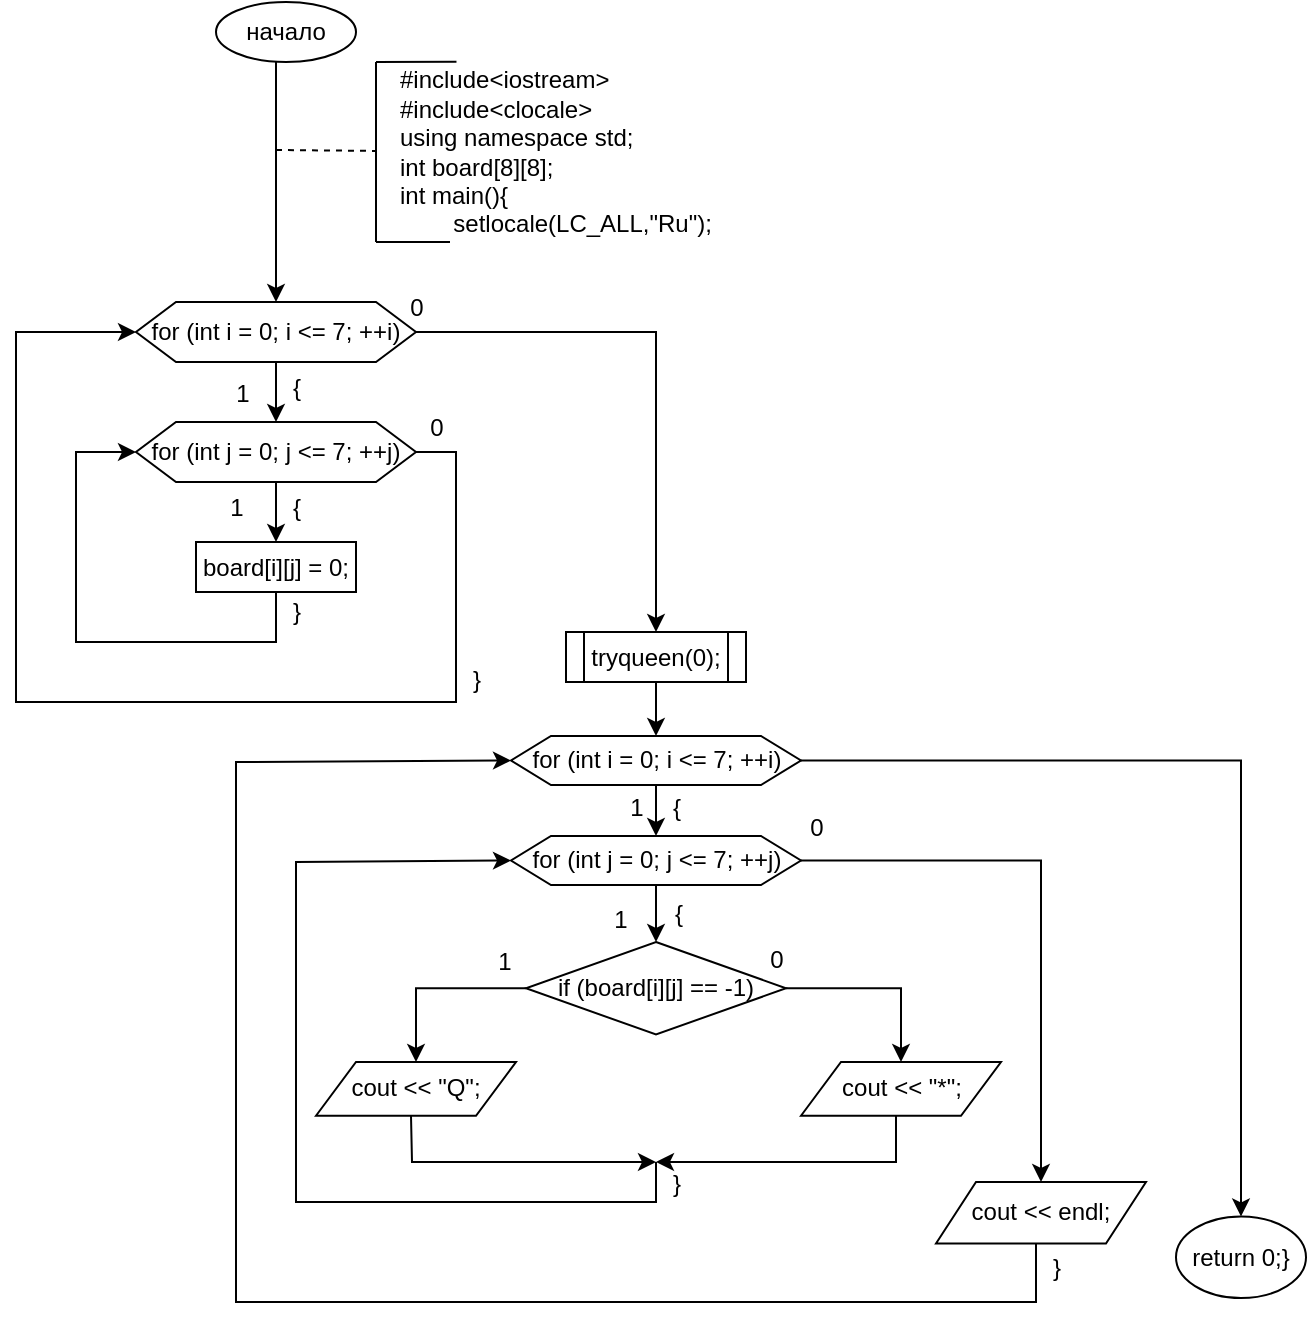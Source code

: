 <mxfile version="23.1.5" type="device">
  <diagram name="Страница — 1" id="6cIwWmgPv0E4zhyten1u">
    <mxGraphModel dx="1167" dy="699" grid="0" gridSize="10" guides="1" tooltips="1" connect="1" arrows="1" fold="1" page="1" pageScale="1" pageWidth="4681" pageHeight="3300" math="0" shadow="0">
      <root>
        <mxCell id="0" />
        <mxCell id="1" parent="0" />
        <mxCell id="pzqpuRZgxI3HJM3CBUeD-1" value="начало" style="ellipse;whiteSpace=wrap;html=1;" parent="1" vertex="1">
          <mxGeometry x="480" y="10" width="70" height="30" as="geometry" />
        </mxCell>
        <mxCell id="pzqpuRZgxI3HJM3CBUeD-3" value="&lt;div&gt;#include&amp;lt;iostream&amp;gt;&lt;/div&gt;&lt;div&gt;#include&amp;lt;clocale&amp;gt;&lt;/div&gt;&lt;div&gt;using namespace std;&lt;/div&gt;&lt;div&gt;int board[8][8];&lt;/div&gt;&lt;div&gt;int main(){&lt;/div&gt;&lt;div&gt;&lt;span style=&quot;white-space: pre;&quot;&gt;&#x9;&lt;/span&gt;setlocale(LC_ALL,&quot;Ru&quot;);&lt;br&gt;&lt;/div&gt;" style="text;html=1;strokeColor=none;fillColor=none;align=left;verticalAlign=middle;whiteSpace=wrap;rounded=0;" parent="1" vertex="1">
          <mxGeometry x="570" y="40" width="160" height="90" as="geometry" />
        </mxCell>
        <mxCell id="pzqpuRZgxI3HJM3CBUeD-4" value="" style="endArrow=classic;html=1;rounded=0;" parent="1" edge="1">
          <mxGeometry width="50" height="50" relative="1" as="geometry">
            <mxPoint x="510" y="40" as="sourcePoint" />
            <mxPoint x="510" y="160" as="targetPoint" />
          </mxGeometry>
        </mxCell>
        <mxCell id="pzqpuRZgxI3HJM3CBUeD-11" value="" style="endArrow=none;html=1;rounded=0;entryX=0.189;entryY=-0.001;entryDx=0;entryDy=0;entryPerimeter=0;" parent="1" target="pzqpuRZgxI3HJM3CBUeD-3" edge="1">
          <mxGeometry width="50" height="50" relative="1" as="geometry">
            <mxPoint x="560" y="40" as="sourcePoint" />
            <mxPoint x="610" y="-10" as="targetPoint" />
          </mxGeometry>
        </mxCell>
        <mxCell id="pzqpuRZgxI3HJM3CBUeD-12" value="" style="endArrow=none;html=1;rounded=0;" parent="1" edge="1">
          <mxGeometry width="50" height="50" relative="1" as="geometry">
            <mxPoint x="597" y="130" as="sourcePoint" />
            <mxPoint x="560" y="130" as="targetPoint" />
          </mxGeometry>
        </mxCell>
        <mxCell id="pzqpuRZgxI3HJM3CBUeD-13" value="" style="endArrow=none;html=1;rounded=0;" parent="1" edge="1">
          <mxGeometry width="50" height="50" relative="1" as="geometry">
            <mxPoint x="560" y="40" as="sourcePoint" />
            <mxPoint x="560" y="130" as="targetPoint" />
          </mxGeometry>
        </mxCell>
        <mxCell id="pzqpuRZgxI3HJM3CBUeD-14" value="" style="endArrow=none;dashed=1;html=1;rounded=0;" parent="1" edge="1">
          <mxGeometry width="50" height="50" relative="1" as="geometry">
            <mxPoint x="510" y="84" as="sourcePoint" />
            <mxPoint x="560" y="84.47" as="targetPoint" />
          </mxGeometry>
        </mxCell>
        <mxCell id="pzqpuRZgxI3HJM3CBUeD-17" value="" style="edgeStyle=orthogonalEdgeStyle;rounded=0;orthogonalLoop=1;jettySize=auto;html=1;" parent="1" source="pzqpuRZgxI3HJM3CBUeD-15" target="pzqpuRZgxI3HJM3CBUeD-16" edge="1">
          <mxGeometry relative="1" as="geometry" />
        </mxCell>
        <mxCell id="pzqpuRZgxI3HJM3CBUeD-30" value="" style="edgeStyle=orthogonalEdgeStyle;rounded=0;orthogonalLoop=1;jettySize=auto;html=1;" parent="1" source="pzqpuRZgxI3HJM3CBUeD-15" target="pzqpuRZgxI3HJM3CBUeD-29" edge="1">
          <mxGeometry relative="1" as="geometry" />
        </mxCell>
        <mxCell id="pzqpuRZgxI3HJM3CBUeD-15" value="for (int i = 0; i &lt;= 7; ++i)" style="shape=hexagon;perimeter=hexagonPerimeter2;whiteSpace=wrap;html=1;fixedSize=1;" parent="1" vertex="1">
          <mxGeometry x="440" y="160" width="140" height="30" as="geometry" />
        </mxCell>
        <mxCell id="pzqpuRZgxI3HJM3CBUeD-21" value="" style="edgeStyle=orthogonalEdgeStyle;rounded=0;orthogonalLoop=1;jettySize=auto;html=1;" parent="1" source="pzqpuRZgxI3HJM3CBUeD-16" target="pzqpuRZgxI3HJM3CBUeD-20" edge="1">
          <mxGeometry relative="1" as="geometry" />
        </mxCell>
        <mxCell id="pzqpuRZgxI3HJM3CBUeD-16" value="for (int j = 0; j &amp;lt;= 7; ++j)" style="shape=hexagon;perimeter=hexagonPerimeter2;whiteSpace=wrap;html=1;fixedSize=1;" parent="1" vertex="1">
          <mxGeometry x="440" y="220" width="140" height="30" as="geometry" />
        </mxCell>
        <mxCell id="pzqpuRZgxI3HJM3CBUeD-18" value="1" style="text;html=1;align=center;verticalAlign=middle;resizable=0;points=[];autosize=1;strokeColor=none;fillColor=none;" parent="1" vertex="1">
          <mxGeometry x="478" y="191" width="30" height="30" as="geometry" />
        </mxCell>
        <mxCell id="pzqpuRZgxI3HJM3CBUeD-19" value="{" style="text;html=1;align=center;verticalAlign=middle;resizable=0;points=[];autosize=1;strokeColor=none;fillColor=none;" parent="1" vertex="1">
          <mxGeometry x="505" y="188" width="30" height="30" as="geometry" />
        </mxCell>
        <mxCell id="pzqpuRZgxI3HJM3CBUeD-20" value="board[i][j] = 0;" style="whiteSpace=wrap;html=1;" parent="1" vertex="1">
          <mxGeometry x="470" y="280" width="80" height="25" as="geometry" />
        </mxCell>
        <mxCell id="pzqpuRZgxI3HJM3CBUeD-22" value="1" style="text;html=1;align=center;verticalAlign=middle;resizable=0;points=[];autosize=1;strokeColor=none;fillColor=none;" parent="1" vertex="1">
          <mxGeometry x="475" y="248" width="30" height="30" as="geometry" />
        </mxCell>
        <mxCell id="pzqpuRZgxI3HJM3CBUeD-23" value="{" style="text;html=1;align=center;verticalAlign=middle;resizable=0;points=[];autosize=1;strokeColor=none;fillColor=none;" parent="1" vertex="1">
          <mxGeometry x="505" y="248" width="30" height="30" as="geometry" />
        </mxCell>
        <mxCell id="pzqpuRZgxI3HJM3CBUeD-24" value="" style="endArrow=classic;html=1;rounded=0;entryX=0;entryY=0.5;entryDx=0;entryDy=0;" parent="1" target="pzqpuRZgxI3HJM3CBUeD-16" edge="1">
          <mxGeometry width="50" height="50" relative="1" as="geometry">
            <mxPoint x="510" y="305" as="sourcePoint" />
            <mxPoint x="560" y="255" as="targetPoint" />
            <Array as="points">
              <mxPoint x="510" y="330" />
              <mxPoint x="410" y="330" />
              <mxPoint x="410" y="235" />
            </Array>
          </mxGeometry>
        </mxCell>
        <mxCell id="pzqpuRZgxI3HJM3CBUeD-25" value="}" style="text;html=1;align=center;verticalAlign=middle;resizable=0;points=[];autosize=1;strokeColor=none;fillColor=none;" parent="1" vertex="1">
          <mxGeometry x="505" y="300" width="30" height="30" as="geometry" />
        </mxCell>
        <mxCell id="pzqpuRZgxI3HJM3CBUeD-26" value="" style="endArrow=classic;html=1;rounded=0;entryX=0;entryY=0.5;entryDx=0;entryDy=0;" parent="1" target="pzqpuRZgxI3HJM3CBUeD-15" edge="1">
          <mxGeometry width="50" height="50" relative="1" as="geometry">
            <mxPoint x="580" y="235" as="sourcePoint" />
            <mxPoint x="630" y="185" as="targetPoint" />
            <Array as="points">
              <mxPoint x="600" y="235" />
              <mxPoint x="600" y="360" />
              <mxPoint x="380" y="360" />
              <mxPoint x="380" y="175" />
            </Array>
          </mxGeometry>
        </mxCell>
        <mxCell id="pzqpuRZgxI3HJM3CBUeD-27" value="}" style="text;html=1;align=center;verticalAlign=middle;resizable=0;points=[];autosize=1;strokeColor=none;fillColor=none;" parent="1" vertex="1">
          <mxGeometry x="595" y="334" width="30" height="30" as="geometry" />
        </mxCell>
        <mxCell id="pzqpuRZgxI3HJM3CBUeD-28" value="0" style="text;html=1;align=center;verticalAlign=middle;resizable=0;points=[];autosize=1;strokeColor=none;fillColor=none;" parent="1" vertex="1">
          <mxGeometry x="575" y="208" width="30" height="30" as="geometry" />
        </mxCell>
        <mxCell id="pzqpuRZgxI3HJM3CBUeD-32" value="" style="edgeStyle=orthogonalEdgeStyle;rounded=0;orthogonalLoop=1;jettySize=auto;html=1;" parent="1" source="pzqpuRZgxI3HJM3CBUeD-29" target="pzqpuRZgxI3HJM3CBUeD-31" edge="1">
          <mxGeometry relative="1" as="geometry" />
        </mxCell>
        <mxCell id="pzqpuRZgxI3HJM3CBUeD-29" value="tryqueen(0);" style="shape=process;whiteSpace=wrap;html=1;backgroundOutline=1;" parent="1" vertex="1">
          <mxGeometry x="655" y="325" width="90" height="25" as="geometry" />
        </mxCell>
        <mxCell id="pzqpuRZgxI3HJM3CBUeD-34" value="" style="edgeStyle=orthogonalEdgeStyle;rounded=0;orthogonalLoop=1;jettySize=auto;html=1;" parent="1" source="pzqpuRZgxI3HJM3CBUeD-31" target="pzqpuRZgxI3HJM3CBUeD-33" edge="1">
          <mxGeometry relative="1" as="geometry" />
        </mxCell>
        <mxCell id="pzqpuRZgxI3HJM3CBUeD-59" value="" style="edgeStyle=orthogonalEdgeStyle;rounded=0;orthogonalLoop=1;jettySize=auto;html=1;" parent="1" source="pzqpuRZgxI3HJM3CBUeD-31" target="pzqpuRZgxI3HJM3CBUeD-58" edge="1">
          <mxGeometry relative="1" as="geometry" />
        </mxCell>
        <mxCell id="pzqpuRZgxI3HJM3CBUeD-31" value="for (int i = 0; i &lt;= 7; ++i)" style="shape=hexagon;perimeter=hexagonPerimeter2;whiteSpace=wrap;html=1;fixedSize=1;" parent="1" vertex="1">
          <mxGeometry x="627.5" y="377" width="145" height="24.5" as="geometry" />
        </mxCell>
        <mxCell id="pzqpuRZgxI3HJM3CBUeD-39" value="" style="edgeStyle=orthogonalEdgeStyle;rounded=0;orthogonalLoop=1;jettySize=auto;html=1;" parent="1" source="pzqpuRZgxI3HJM3CBUeD-33" target="pzqpuRZgxI3HJM3CBUeD-38" edge="1">
          <mxGeometry relative="1" as="geometry" />
        </mxCell>
        <mxCell id="pzqpuRZgxI3HJM3CBUeD-53" value="" style="edgeStyle=orthogonalEdgeStyle;rounded=0;orthogonalLoop=1;jettySize=auto;html=1;" parent="1" source="pzqpuRZgxI3HJM3CBUeD-33" target="pzqpuRZgxI3HJM3CBUeD-52" edge="1">
          <mxGeometry relative="1" as="geometry" />
        </mxCell>
        <mxCell id="pzqpuRZgxI3HJM3CBUeD-33" value="for (int j = 0; j &amp;lt;= 7; ++j)" style="shape=hexagon;perimeter=hexagonPerimeter2;whiteSpace=wrap;html=1;fixedSize=1;" parent="1" vertex="1">
          <mxGeometry x="627.5" y="427" width="145" height="24.5" as="geometry" />
        </mxCell>
        <mxCell id="pzqpuRZgxI3HJM3CBUeD-35" value="0" style="text;html=1;align=center;verticalAlign=middle;resizable=0;points=[];autosize=1;strokeColor=none;fillColor=none;" parent="1" vertex="1">
          <mxGeometry x="565" y="148" width="30" height="30" as="geometry" />
        </mxCell>
        <mxCell id="pzqpuRZgxI3HJM3CBUeD-36" value="1" style="text;html=1;align=center;verticalAlign=middle;resizable=0;points=[];autosize=1;strokeColor=none;fillColor=none;" parent="1" vertex="1">
          <mxGeometry x="675" y="398" width="30" height="30" as="geometry" />
        </mxCell>
        <mxCell id="pzqpuRZgxI3HJM3CBUeD-37" value="{" style="text;html=1;align=center;verticalAlign=middle;resizable=0;points=[];autosize=1;strokeColor=none;fillColor=none;" parent="1" vertex="1">
          <mxGeometry x="695" y="398" width="30" height="30" as="geometry" />
        </mxCell>
        <mxCell id="pzqpuRZgxI3HJM3CBUeD-43" value="" style="edgeStyle=orthogonalEdgeStyle;rounded=0;orthogonalLoop=1;jettySize=auto;html=1;" parent="1" source="pzqpuRZgxI3HJM3CBUeD-38" target="pzqpuRZgxI3HJM3CBUeD-42" edge="1">
          <mxGeometry relative="1" as="geometry" />
        </mxCell>
        <mxCell id="pzqpuRZgxI3HJM3CBUeD-45" value="" style="edgeStyle=orthogonalEdgeStyle;rounded=0;orthogonalLoop=1;jettySize=auto;html=1;" parent="1" source="pzqpuRZgxI3HJM3CBUeD-38" target="pzqpuRZgxI3HJM3CBUeD-44" edge="1">
          <mxGeometry relative="1" as="geometry" />
        </mxCell>
        <mxCell id="pzqpuRZgxI3HJM3CBUeD-38" value="if (board[i][j] == -1)" style="rhombus;whiteSpace=wrap;html=1;" parent="1" vertex="1">
          <mxGeometry x="635" y="480" width="130" height="46.25" as="geometry" />
        </mxCell>
        <mxCell id="pzqpuRZgxI3HJM3CBUeD-40" value="1" style="text;html=1;align=center;verticalAlign=middle;resizable=0;points=[];autosize=1;strokeColor=none;fillColor=none;" parent="1" vertex="1">
          <mxGeometry x="667" y="453.5" width="30" height="30" as="geometry" />
        </mxCell>
        <mxCell id="pzqpuRZgxI3HJM3CBUeD-41" value="{" style="text;html=1;align=center;verticalAlign=middle;resizable=0;points=[];autosize=1;strokeColor=none;fillColor=none;" parent="1" vertex="1">
          <mxGeometry x="696" y="451" width="30" height="30" as="geometry" />
        </mxCell>
        <mxCell id="pzqpuRZgxI3HJM3CBUeD-42" value="cout &lt;&lt; &quot;Q&quot;;" style="shape=parallelogram;perimeter=parallelogramPerimeter;whiteSpace=wrap;html=1;fixedSize=1;" parent="1" vertex="1">
          <mxGeometry x="530" y="540" width="100" height="26.88" as="geometry" />
        </mxCell>
        <mxCell id="pzqpuRZgxI3HJM3CBUeD-44" value="cout &lt;&lt; &quot;*&quot;;" style="shape=parallelogram;perimeter=parallelogramPerimeter;whiteSpace=wrap;html=1;fixedSize=1;" parent="1" vertex="1">
          <mxGeometry x="772.5" y="540" width="100" height="26.88" as="geometry" />
        </mxCell>
        <mxCell id="pzqpuRZgxI3HJM3CBUeD-46" value="1" style="text;html=1;align=center;verticalAlign=middle;resizable=0;points=[];autosize=1;strokeColor=none;fillColor=none;" parent="1" vertex="1">
          <mxGeometry x="609" y="475" width="30" height="30" as="geometry" />
        </mxCell>
        <mxCell id="pzqpuRZgxI3HJM3CBUeD-47" value="0" style="text;html=1;align=center;verticalAlign=middle;resizable=0;points=[];autosize=1;strokeColor=none;fillColor=none;" parent="1" vertex="1">
          <mxGeometry x="745" y="474" width="30" height="30" as="geometry" />
        </mxCell>
        <mxCell id="pzqpuRZgxI3HJM3CBUeD-48" value="" style="endArrow=classic;html=1;rounded=0;entryX=0;entryY=0.5;entryDx=0;entryDy=0;" parent="1" target="pzqpuRZgxI3HJM3CBUeD-33" edge="1">
          <mxGeometry width="50" height="50" relative="1" as="geometry">
            <mxPoint x="700" y="590" as="sourcePoint" />
            <mxPoint x="750" y="540" as="targetPoint" />
            <Array as="points">
              <mxPoint x="700" y="610" />
              <mxPoint x="520" y="610" />
              <mxPoint x="520" y="440" />
            </Array>
          </mxGeometry>
        </mxCell>
        <mxCell id="pzqpuRZgxI3HJM3CBUeD-49" value="" style="endArrow=classic;html=1;rounded=0;" parent="1" edge="1">
          <mxGeometry width="50" height="50" relative="1" as="geometry">
            <mxPoint x="820" y="566.88" as="sourcePoint" />
            <mxPoint x="700" y="590" as="targetPoint" />
            <Array as="points">
              <mxPoint x="820" y="590" />
            </Array>
          </mxGeometry>
        </mxCell>
        <mxCell id="pzqpuRZgxI3HJM3CBUeD-50" value="" style="endArrow=classic;html=1;rounded=0;" parent="1" edge="1">
          <mxGeometry width="50" height="50" relative="1" as="geometry">
            <mxPoint x="577.5" y="566.88" as="sourcePoint" />
            <mxPoint x="700" y="590" as="targetPoint" />
            <Array as="points">
              <mxPoint x="578" y="590" />
            </Array>
          </mxGeometry>
        </mxCell>
        <mxCell id="pzqpuRZgxI3HJM3CBUeD-51" value="}" style="text;html=1;align=center;verticalAlign=middle;resizable=0;points=[];autosize=1;strokeColor=none;fillColor=none;" parent="1" vertex="1">
          <mxGeometry x="695" y="586" width="30" height="30" as="geometry" />
        </mxCell>
        <mxCell id="pzqpuRZgxI3HJM3CBUeD-52" value="cout &amp;lt;&amp;lt; endl;" style="shape=parallelogram;perimeter=parallelogramPerimeter;whiteSpace=wrap;html=1;fixedSize=1;" parent="1" vertex="1">
          <mxGeometry x="840" y="600" width="105" height="30.75" as="geometry" />
        </mxCell>
        <mxCell id="pzqpuRZgxI3HJM3CBUeD-54" value="0" style="text;html=1;align=center;verticalAlign=middle;resizable=0;points=[];autosize=1;strokeColor=none;fillColor=none;" parent="1" vertex="1">
          <mxGeometry x="765" y="408" width="30" height="30" as="geometry" />
        </mxCell>
        <mxCell id="pzqpuRZgxI3HJM3CBUeD-55" value="" style="endArrow=classic;html=1;rounded=0;entryX=0;entryY=0.5;entryDx=0;entryDy=0;" parent="1" target="pzqpuRZgxI3HJM3CBUeD-31" edge="1">
          <mxGeometry width="50" height="50" relative="1" as="geometry">
            <mxPoint x="890" y="630.75" as="sourcePoint" />
            <mxPoint x="940" y="580.75" as="targetPoint" />
            <Array as="points">
              <mxPoint x="890" y="660" />
              <mxPoint x="490" y="660" />
              <mxPoint x="490" y="390" />
            </Array>
          </mxGeometry>
        </mxCell>
        <mxCell id="pzqpuRZgxI3HJM3CBUeD-56" value="}" style="text;html=1;align=center;verticalAlign=middle;resizable=0;points=[];autosize=1;strokeColor=none;fillColor=none;" parent="1" vertex="1">
          <mxGeometry x="885" y="628" width="30" height="30" as="geometry" />
        </mxCell>
        <mxCell id="pzqpuRZgxI3HJM3CBUeD-58" value="return 0;}" style="ellipse;whiteSpace=wrap;html=1;" parent="1" vertex="1">
          <mxGeometry x="960" y="617.25" width="65" height="40.75" as="geometry" />
        </mxCell>
      </root>
    </mxGraphModel>
  </diagram>
</mxfile>
